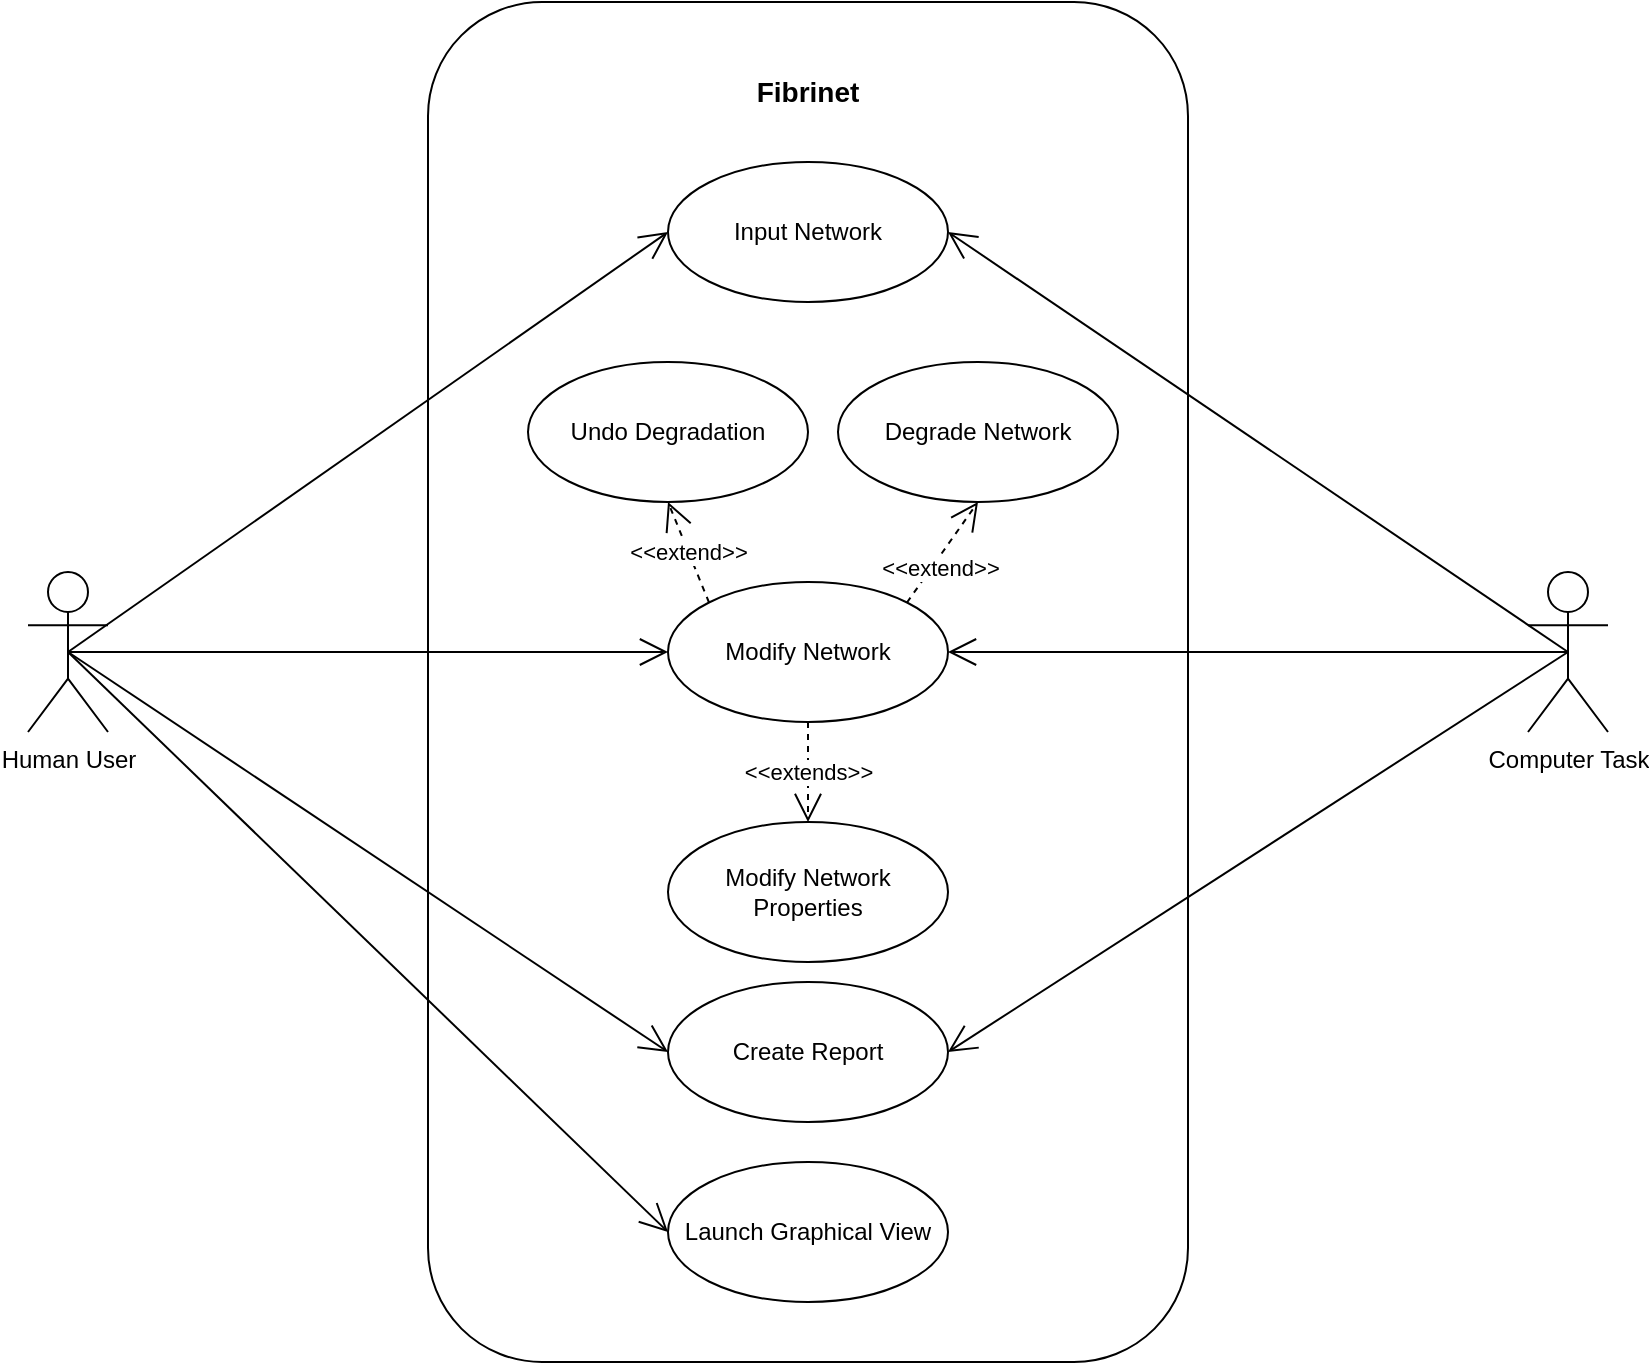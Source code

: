 <mxfile version="24.6.4" type="device">
  <diagram name="Page-1" id="aNWwzqXz-StgDCO1wI7D">
    <mxGraphModel dx="1290" dy="765" grid="1" gridSize="10" guides="1" tooltips="1" connect="1" arrows="1" fold="1" page="1" pageScale="1" pageWidth="850" pageHeight="1100" math="0" shadow="0">
      <root>
        <mxCell id="0" />
        <mxCell id="1" parent="0" />
        <mxCell id="2Bs1vBYmMxsOLWfm3BsM-2" value="" style="rounded=1;whiteSpace=wrap;html=1;" parent="1" vertex="1">
          <mxGeometry x="260" y="10" width="380" height="680" as="geometry" />
        </mxCell>
        <mxCell id="2Bs1vBYmMxsOLWfm3BsM-3" value="&lt;span style=&quot;font-size: 14px;&quot;&gt;&lt;b&gt;Fibrinet&lt;/b&gt;&lt;/span&gt;" style="text;html=1;align=center;verticalAlign=middle;whiteSpace=wrap;rounded=0;" parent="1" vertex="1">
          <mxGeometry x="420" y="40" width="60" height="30" as="geometry" />
        </mxCell>
        <mxCell id="2Bs1vBYmMxsOLWfm3BsM-4" value="Human User" style="shape=umlActor;verticalLabelPosition=bottom;verticalAlign=top;html=1;outlineConnect=0;" parent="1" vertex="1">
          <mxGeometry x="60" y="295" width="40" height="80" as="geometry" />
        </mxCell>
        <mxCell id="2Bs1vBYmMxsOLWfm3BsM-7" value="Input Network" style="ellipse;whiteSpace=wrap;html=1;" parent="1" vertex="1">
          <mxGeometry x="380" y="90" width="140" height="70" as="geometry" />
        </mxCell>
        <mxCell id="2Bs1vBYmMxsOLWfm3BsM-8" value="Modify Network" style="ellipse;whiteSpace=wrap;html=1;" parent="1" vertex="1">
          <mxGeometry x="380" y="300" width="140" height="70" as="geometry" />
        </mxCell>
        <mxCell id="2Bs1vBYmMxsOLWfm3BsM-19" value="Undo Degradation" style="ellipse;whiteSpace=wrap;html=1;" parent="1" vertex="1">
          <mxGeometry x="310" y="190" width="140" height="70" as="geometry" />
        </mxCell>
        <mxCell id="2Bs1vBYmMxsOLWfm3BsM-20" value="&amp;lt;&amp;lt;extend&amp;gt;&amp;gt;" style="endArrow=open;endSize=12;dashed=1;html=1;rounded=0;entryX=0.5;entryY=1;entryDx=0;entryDy=0;exitX=0;exitY=0;exitDx=0;exitDy=0;" parent="1" source="2Bs1vBYmMxsOLWfm3BsM-8" target="2Bs1vBYmMxsOLWfm3BsM-19" edge="1">
          <mxGeometry width="160" relative="1" as="geometry">
            <mxPoint x="390" y="365" as="sourcePoint" />
            <mxPoint x="440" y="420" as="targetPoint" />
          </mxGeometry>
        </mxCell>
        <mxCell id="2Bs1vBYmMxsOLWfm3BsM-26" value="Create Report" style="ellipse;whiteSpace=wrap;html=1;" parent="1" vertex="1">
          <mxGeometry x="380" y="500" width="140" height="70" as="geometry" />
        </mxCell>
        <mxCell id="2Bs1vBYmMxsOLWfm3BsM-39" value="Degrade Network" style="ellipse;whiteSpace=wrap;html=1;" parent="1" vertex="1">
          <mxGeometry x="465" y="190" width="140" height="70" as="geometry" />
        </mxCell>
        <mxCell id="2Bs1vBYmMxsOLWfm3BsM-40" value="&amp;lt;&amp;lt;extend&amp;gt;&amp;gt;" style="endArrow=open;endSize=12;dashed=1;html=1;rounded=0;entryX=0.5;entryY=1;entryDx=0;entryDy=0;exitX=1;exitY=0;exitDx=0;exitDy=0;" parent="1" source="2Bs1vBYmMxsOLWfm3BsM-8" target="2Bs1vBYmMxsOLWfm3BsM-39" edge="1">
          <mxGeometry x="-0.233" y="-4" width="160" relative="1" as="geometry">
            <mxPoint x="400" y="325" as="sourcePoint" />
            <mxPoint x="440" y="320" as="targetPoint" />
            <mxPoint as="offset" />
          </mxGeometry>
        </mxCell>
        <mxCell id="2Bs1vBYmMxsOLWfm3BsM-43" value="Modify Network Properties" style="ellipse;whiteSpace=wrap;html=1;" parent="1" vertex="1">
          <mxGeometry x="380" y="420" width="140" height="70" as="geometry" />
        </mxCell>
        <mxCell id="2Bs1vBYmMxsOLWfm3BsM-44" value="&amp;lt;&amp;lt;extends&amp;gt;&amp;gt;" style="endArrow=open;endSize=12;dashed=1;html=1;rounded=0;entryX=0.5;entryY=0;entryDx=0;entryDy=0;exitX=0.5;exitY=1;exitDx=0;exitDy=0;" parent="1" source="2Bs1vBYmMxsOLWfm3BsM-8" target="2Bs1vBYmMxsOLWfm3BsM-43" edge="1">
          <mxGeometry width="160" relative="1" as="geometry">
            <mxPoint x="200.003" y="672.395" as="sourcePoint" />
            <mxPoint x="270.22" y="512" as="targetPoint" />
          </mxGeometry>
        </mxCell>
        <mxCell id="2Bs1vBYmMxsOLWfm3BsM-46" value="" style="endArrow=open;endFill=1;endSize=12;html=1;rounded=0;entryX=0;entryY=0.5;entryDx=0;entryDy=0;exitX=0.5;exitY=0.5;exitDx=0;exitDy=0;exitPerimeter=0;" parent="1" source="2Bs1vBYmMxsOLWfm3BsM-4" target="2Bs1vBYmMxsOLWfm3BsM-7" edge="1">
          <mxGeometry width="160" relative="1" as="geometry">
            <mxPoint x="110" y="515" as="sourcePoint" />
            <mxPoint x="730" y="480" as="targetPoint" />
          </mxGeometry>
        </mxCell>
        <mxCell id="2Bs1vBYmMxsOLWfm3BsM-47" value="" style="endArrow=open;endFill=1;endSize=12;html=1;rounded=0;exitX=0.5;exitY=0.5;exitDx=0;exitDy=0;exitPerimeter=0;entryX=0;entryY=0.5;entryDx=0;entryDy=0;" parent="1" source="2Bs1vBYmMxsOLWfm3BsM-4" target="2Bs1vBYmMxsOLWfm3BsM-8" edge="1">
          <mxGeometry width="160" relative="1" as="geometry">
            <mxPoint x="120" y="525" as="sourcePoint" />
            <mxPoint x="260" y="285" as="targetPoint" />
          </mxGeometry>
        </mxCell>
        <mxCell id="2Bs1vBYmMxsOLWfm3BsM-48" value="" style="endArrow=open;endFill=1;endSize=12;html=1;rounded=0;exitX=0.5;exitY=0.5;exitDx=0;exitDy=0;exitPerimeter=0;entryX=0;entryY=0.5;entryDx=0;entryDy=0;" parent="1" source="2Bs1vBYmMxsOLWfm3BsM-4" target="2Bs1vBYmMxsOLWfm3BsM-26" edge="1">
          <mxGeometry width="160" relative="1" as="geometry">
            <mxPoint x="120" y="525" as="sourcePoint" />
            <mxPoint x="380" y="535" as="targetPoint" />
          </mxGeometry>
        </mxCell>
        <mxCell id="2Bs1vBYmMxsOLWfm3BsM-65" value="Computer Task" style="shape=umlActor;verticalLabelPosition=bottom;verticalAlign=top;html=1;outlineConnect=0;" parent="1" vertex="1">
          <mxGeometry x="810" y="295" width="40" height="80" as="geometry" />
        </mxCell>
        <mxCell id="2Bs1vBYmMxsOLWfm3BsM-70" value="" style="endArrow=open;endFill=1;endSize=12;html=1;rounded=0;exitX=0.5;exitY=0.5;exitDx=0;exitDy=0;exitPerimeter=0;entryX=1;entryY=0.5;entryDx=0;entryDy=0;" parent="1" source="2Bs1vBYmMxsOLWfm3BsM-65" target="2Bs1vBYmMxsOLWfm3BsM-26" edge="1">
          <mxGeometry width="160" relative="1" as="geometry">
            <mxPoint x="60" y="525" as="sourcePoint" />
            <mxPoint x="520" y="535" as="targetPoint" />
          </mxGeometry>
        </mxCell>
        <mxCell id="2Bs1vBYmMxsOLWfm3BsM-71" value="" style="endArrow=open;endFill=1;endSize=12;html=1;rounded=0;exitX=0.5;exitY=0.5;exitDx=0;exitDy=0;exitPerimeter=0;entryX=1;entryY=0.5;entryDx=0;entryDy=0;" parent="1" source="2Bs1vBYmMxsOLWfm3BsM-65" target="2Bs1vBYmMxsOLWfm3BsM-8" edge="1">
          <mxGeometry width="160" relative="1" as="geometry">
            <mxPoint x="1120" y="515" as="sourcePoint" />
            <mxPoint x="735" y="795" as="targetPoint" />
          </mxGeometry>
        </mxCell>
        <mxCell id="2Bs1vBYmMxsOLWfm3BsM-72" value="" style="endArrow=open;endFill=1;endSize=12;html=1;rounded=0;exitX=0.5;exitY=0.5;exitDx=0;exitDy=0;exitPerimeter=0;entryX=1;entryY=0.5;entryDx=0;entryDy=0;" parent="1" source="2Bs1vBYmMxsOLWfm3BsM-65" target="2Bs1vBYmMxsOLWfm3BsM-7" edge="1">
          <mxGeometry width="160" relative="1" as="geometry">
            <mxPoint x="1120" y="515" as="sourcePoint" />
            <mxPoint x="505.0" y="175" as="targetPoint" />
          </mxGeometry>
        </mxCell>
        <mxCell id="NfDVRPQV_VktGSyw1Wy5-1" value="Launch Graphical View" style="ellipse;whiteSpace=wrap;html=1;" vertex="1" parent="1">
          <mxGeometry x="380" y="590" width="140" height="70" as="geometry" />
        </mxCell>
        <mxCell id="NfDVRPQV_VktGSyw1Wy5-2" value="" style="endArrow=open;endFill=1;endSize=12;html=1;rounded=0;exitX=0.5;exitY=0.5;exitDx=0;exitDy=0;exitPerimeter=0;entryX=0;entryY=0.5;entryDx=0;entryDy=0;" edge="1" parent="1" source="2Bs1vBYmMxsOLWfm3BsM-4" target="NfDVRPQV_VktGSyw1Wy5-1">
          <mxGeometry width="160" relative="1" as="geometry">
            <mxPoint x="90" y="345" as="sourcePoint" />
            <mxPoint x="390" y="345" as="targetPoint" />
          </mxGeometry>
        </mxCell>
      </root>
    </mxGraphModel>
  </diagram>
</mxfile>
